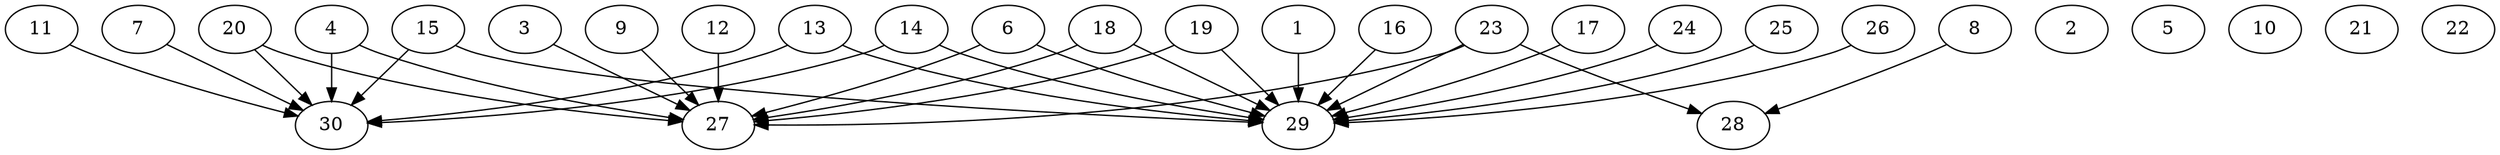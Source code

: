 // DAG automatically generated by daggen at Thu Oct  3 14:04:18 2019
// ./daggen --dot -n 30 --ccr 0.3 --fat 0.9 --regular 0.7 --density 0.5 --mindata 5242880 --maxdata 52428800 
digraph G {
  1 [size="139223040", alpha="0.03", expect_size="41766912"] 
  1 -> 29 [size ="41766912"]
  2 [size="158504960", alpha="0.17", expect_size="47551488"] 
  3 [size="148350293", alpha="0.00", expect_size="44505088"] 
  3 -> 27 [size ="44505088"]
  4 [size="137461760", alpha="0.02", expect_size="41238528"] 
  4 -> 27 [size ="41238528"]
  4 -> 30 [size ="41238528"]
  5 [size="107322027", alpha="0.09", expect_size="32196608"] 
  6 [size="85725867", alpha="0.18", expect_size="25717760"] 
  6 -> 27 [size ="25717760"]
  6 -> 29 [size ="25717760"]
  7 [size="90794667", alpha="0.14", expect_size="27238400"] 
  7 -> 30 [size ="27238400"]
  8 [size="126300160", alpha="0.11", expect_size="37890048"] 
  8 -> 28 [size ="37890048"]
  9 [size="41352533", alpha="0.10", expect_size="12405760"] 
  9 -> 27 [size ="12405760"]
  10 [size="131829760", alpha="0.08", expect_size="39548928"] 
  11 [size="53852160", alpha="0.05", expect_size="16155648"] 
  11 -> 30 [size ="16155648"]
  12 [size="78291627", alpha="0.07", expect_size="23487488"] 
  12 -> 27 [size ="23487488"]
  13 [size="53841920", alpha="0.17", expect_size="16152576"] 
  13 -> 29 [size ="16152576"]
  13 -> 30 [size ="16152576"]
  14 [size="55879680", alpha="0.11", expect_size="16763904"] 
  14 -> 29 [size ="16763904"]
  14 -> 30 [size ="16763904"]
  15 [size="73666560", alpha="0.20", expect_size="22099968"] 
  15 -> 29 [size ="22099968"]
  15 -> 30 [size ="22099968"]
  16 [size="141581653", alpha="0.02", expect_size="42474496"] 
  16 -> 29 [size ="42474496"]
  17 [size="126487893", alpha="0.04", expect_size="37946368"] 
  17 -> 29 [size ="37946368"]
  18 [size="77653333", alpha="0.11", expect_size="23296000"] 
  18 -> 27 [size ="23296000"]
  18 -> 29 [size ="23296000"]
  19 [size="165939200", alpha="0.11", expect_size="49781760"] 
  19 -> 27 [size ="49781760"]
  19 -> 29 [size ="49781760"]
  20 [size="84889600", alpha="0.08", expect_size="25466880"] 
  20 -> 27 [size ="25466880"]
  20 -> 30 [size ="25466880"]
  21 [size="146592427", alpha="0.01", expect_size="43977728"] 
  22 [size="31965867", alpha="0.11", expect_size="9589760"] 
  23 [size="88767147", alpha="0.18", expect_size="26630144"] 
  23 -> 27 [size ="26630144"]
  23 -> 28 [size ="26630144"]
  23 -> 29 [size ="26630144"]
  24 [size="62501547", alpha="0.01", expect_size="18750464"] 
  24 -> 29 [size ="18750464"]
  25 [size="150196907", alpha="0.14", expect_size="45059072"] 
  25 -> 29 [size ="45059072"]
  26 [size="147964587", alpha="0.17", expect_size="44389376"] 
  26 -> 29 [size ="44389376"]
  27 [size="163177813", alpha="0.08", expect_size="48953344"] 
  28 [size="35474773", alpha="0.14", expect_size="10642432"] 
  29 [size="120586240", alpha="0.03", expect_size="36175872"] 
  30 [size="51708587", alpha="0.06", expect_size="15512576"] 
}
